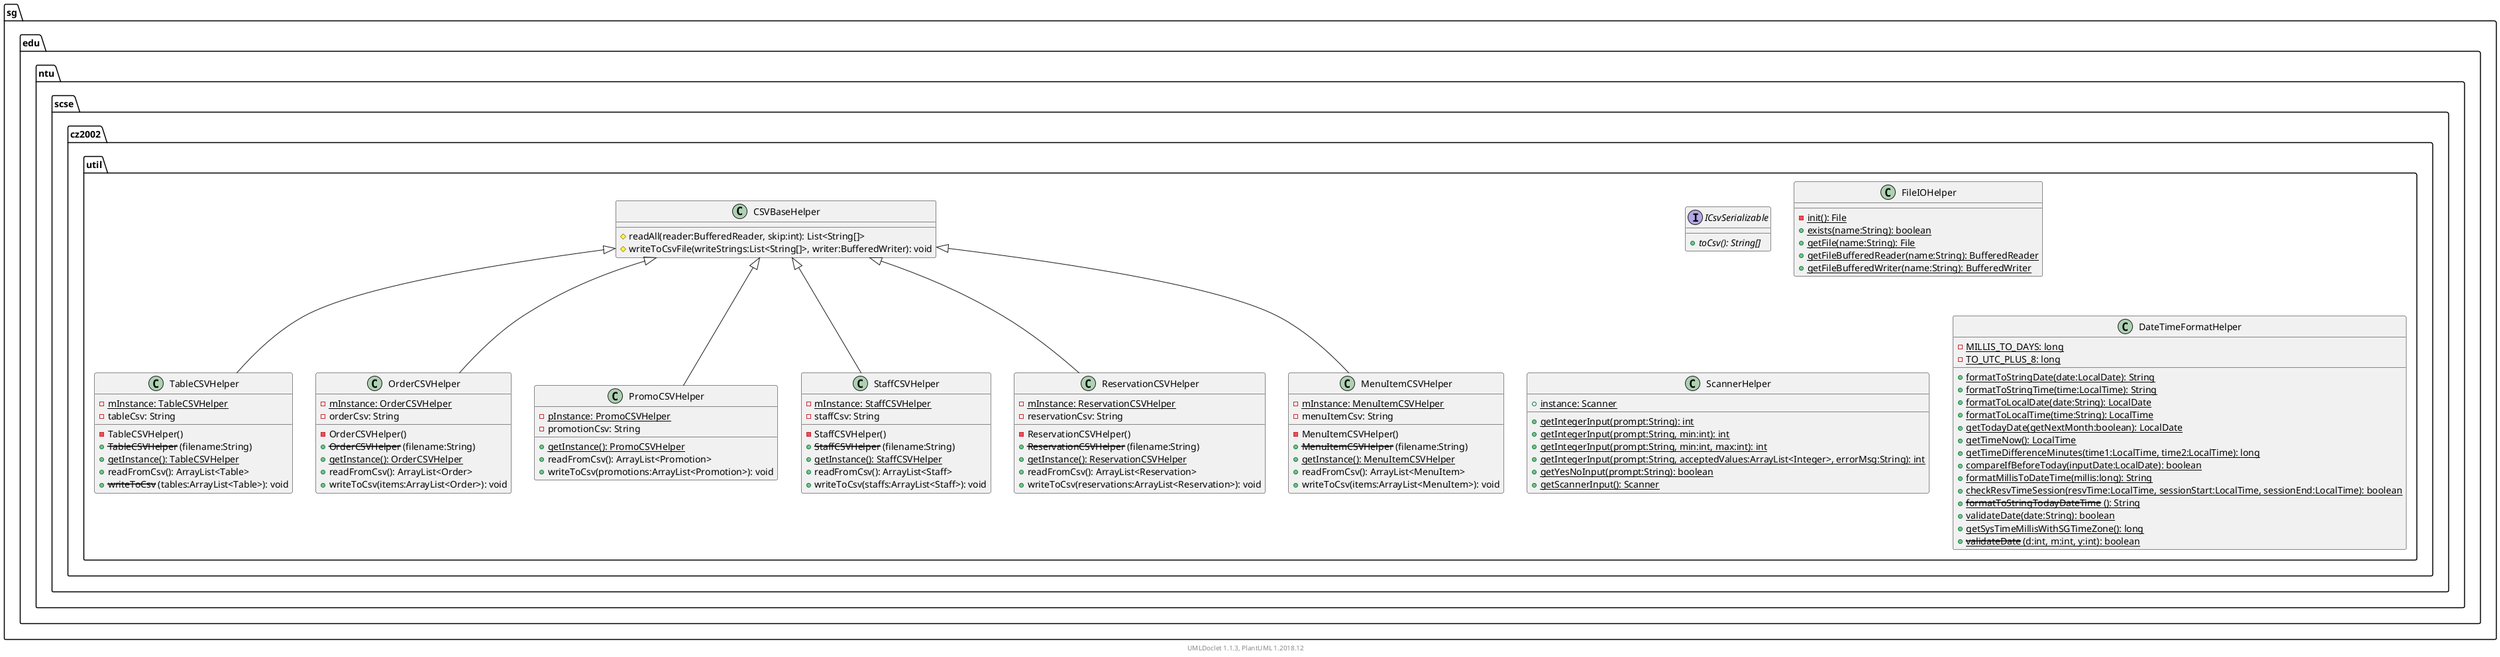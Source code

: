@startuml

    namespace sg.edu.ntu.scse.cz2002.util {

        class CSVBaseHelper [[../sg/edu/ntu/scse/cz2002/util/CSVBaseHelper.html]] {
            #readAll(reader:BufferedReader, skip:int): List<String[]>
            #writeToCsvFile(writeStrings:List<String[]>, writer:BufferedWriter): void
        }

        class TableCSVHelper [[../sg/edu/ntu/scse/cz2002/util/TableCSVHelper.html]] {
            {static} -mInstance: TableCSVHelper
            -tableCsv: String
            -TableCSVHelper()
            + --TableCSVHelper-- (filename:String)
            {static} +getInstance(): TableCSVHelper
            +readFromCsv(): ArrayList<Table>
            + --writeToCsv-- (tables:ArrayList<Table>): void
        }

        interface ICsvSerializable [[../sg/edu/ntu/scse/cz2002/util/ICsvSerializable.html]] {
            {abstract} +toCsv(): String[]
        }

        class OrderCSVHelper [[../sg/edu/ntu/scse/cz2002/util/OrderCSVHelper.html]] {
            {static} -mInstance: OrderCSVHelper
            -orderCsv: String
            -OrderCSVHelper()
            + --OrderCSVHelper-- (filename:String)
            {static} +getInstance(): OrderCSVHelper
            +readFromCsv(): ArrayList<Order>
            +writeToCsv(items:ArrayList<Order>): void
        }

        class PromoCSVHelper [[../sg/edu/ntu/scse/cz2002/util/PromoCSVHelper.html]] {
            {static} -pInstance: PromoCSVHelper
            -promotionCsv: String
            {static} +getInstance(): PromoCSVHelper
            +readFromCsv(): ArrayList<Promotion>
            +writeToCsv(promotions:ArrayList<Promotion>): void
        }

        class StaffCSVHelper [[../sg/edu/ntu/scse/cz2002/util/StaffCSVHelper.html]] {
            {static} -mInstance: StaffCSVHelper
            -staffCsv: String
            -StaffCSVHelper()
            + --StaffCSVHelper-- (filename:String)
            {static} +getInstance(): StaffCSVHelper
            +readFromCsv(): ArrayList<Staff>
            +writeToCsv(staffs:ArrayList<Staff>): void
        }

        class FileIOHelper [[../sg/edu/ntu/scse/cz2002/util/FileIOHelper.html]] {
            {static} -init(): File
            {static} +exists(name:String): boolean
            {static} +getFile(name:String): File
            {static} +getFileBufferedReader(name:String): BufferedReader
            {static} +getFileBufferedWriter(name:String): BufferedWriter
        }

        class ReservationCSVHelper [[../sg/edu/ntu/scse/cz2002/util/ReservationCSVHelper.html]] {
            {static} -mInstance: ReservationCSVHelper
            -reservationCsv: String
            -ReservationCSVHelper()
            + --ReservationCSVHelper-- (filename:String)
            {static} +getInstance(): ReservationCSVHelper
            +readFromCsv(): ArrayList<Reservation>
            +writeToCsv(reservations:ArrayList<Reservation>): void
        }

        class ScannerHelper [[../sg/edu/ntu/scse/cz2002/util/ScannerHelper.html]] {
            {static} +instance: Scanner
            {static} +getIntegerInput(prompt:String): int
            {static} +getIntegerInput(prompt:String, min:int): int
            {static} +getIntegerInput(prompt:String, min:int, max:int): int
            {static} +getIntegerInput(prompt:String, acceptedValues:ArrayList<Integer>, errorMsg:String): int
            {static} +getYesNoInput(prompt:String): boolean
            {static} +getScannerInput(): Scanner
        }

        class MenuItemCSVHelper [[../sg/edu/ntu/scse/cz2002/util/MenuItemCSVHelper.html]] {
            {static} -mInstance: MenuItemCSVHelper
            -menuItemCsv: String
            -MenuItemCSVHelper()
            + --MenuItemCSVHelper-- (filename:String)
            {static} +getInstance(): MenuItemCSVHelper
            +readFromCsv(): ArrayList<MenuItem>
            +writeToCsv(items:ArrayList<MenuItem>): void
        }

        class DateTimeFormatHelper [[../sg/edu/ntu/scse/cz2002/util/DateTimeFormatHelper.html]] {
            {static} -MILLIS_TO_DAYS: long
            {static} -TO_UTC_PLUS_8: long
            {static} +formatToStringDate(date:LocalDate): String
            {static} +formatToStringTime(time:LocalTime): String
            {static} +formatToLocalDate(date:String): LocalDate
            {static} +formatToLocalTime(time:String): LocalTime
            {static} +getTodayDate(getNextMonth:boolean): LocalDate
            {static} +getTimeNow(): LocalTime
            {static} +getTimeDifferenceMinutes(time1:LocalTime, time2:LocalTime): long
            {static} +compareIfBeforeToday(inputDate:LocalDate): boolean
            {static} +formatMillisToDateTime(millis:long): String
            {static} +checkResvTimeSession(resvTime:LocalTime, sessionStart:LocalTime, sessionEnd:LocalTime): boolean
            {static} + --formatToStringTodayDateTime-- (): String
            {static} +validateDate(date:String): boolean
            {static} +getSysTimeMillisWithSGTimeZone(): long
            {static} + --validateDate-- (d:int, m:int, y:int): boolean
        }

        CSVBaseHelper <|-- TableCSVHelper

        CSVBaseHelper <|-- OrderCSVHelper

        CSVBaseHelper <|-- PromoCSVHelper

        CSVBaseHelper <|-- StaffCSVHelper

        CSVBaseHelper <|-- ReservationCSVHelper

        CSVBaseHelper <|-- MenuItemCSVHelper

    }


    center footer UMLDoclet 1.1.3, PlantUML 1.2018.12
@enduml

